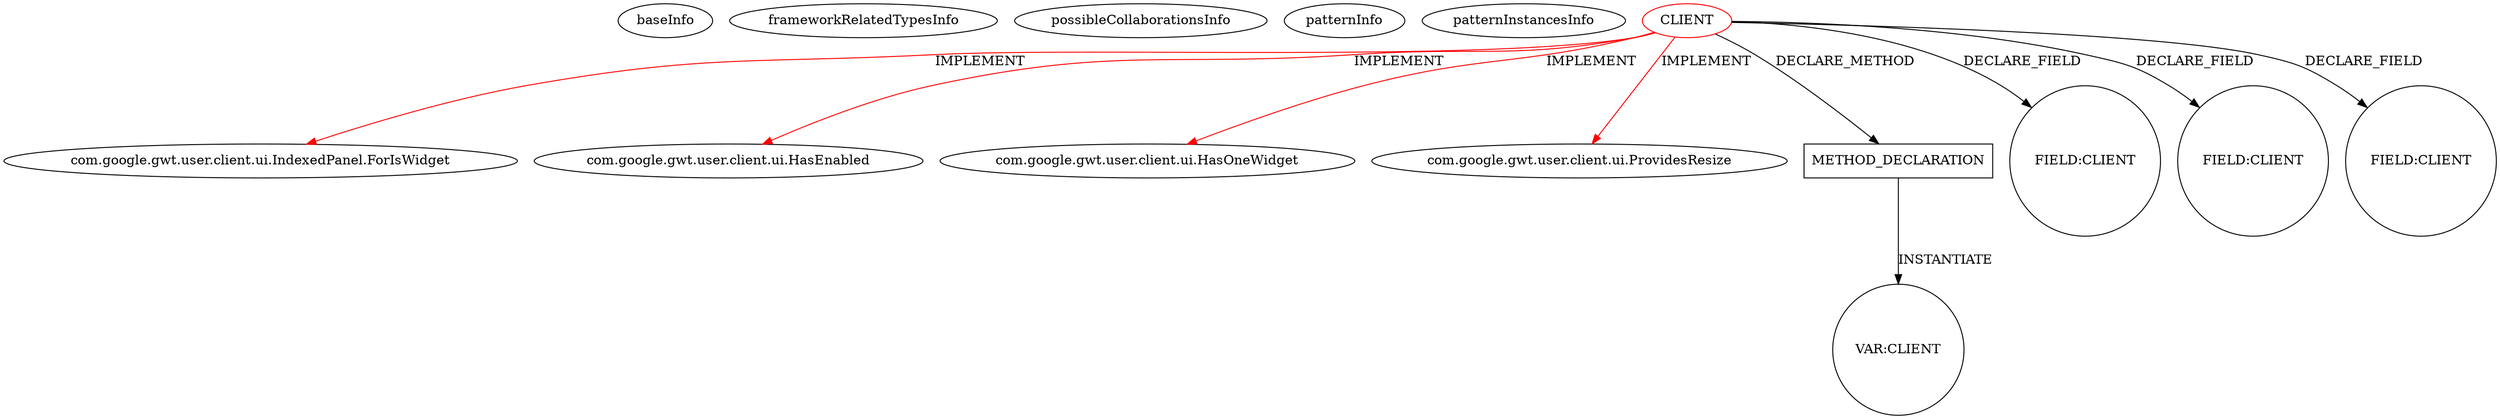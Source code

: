 digraph {
baseInfo[graphId=782,category="pattern",isAnonymous=false,possibleRelation=false]
frameworkRelatedTypesInfo[0="com.google.gwt.user.client.ui.ProvidesResize",1="com.google.gwt.user.client.ui.HasEnabled",2="com.google.gwt.user.client.ui.HasOneWidget",3="com.google.gwt.user.client.ui.IndexedPanel.ForIsWidget"]
possibleCollaborationsInfo[]
patternInfo[frequency=2.0,patternRootClient=0]
patternInstancesInfo[0="kospiotr-gwt-layout-designer~/kospiotr-gwt-layout-designer/gwt-layout-designer-master/src/main/java/pl/pkosmowski/gxtshowcase/client/MainPanel.java~MainPanel~3417",1="rdomingonl-layoutTest~/rdomingonl-layoutTest/layoutTest-master/src/main/java/nl/tc/rd/exp/layouttest/client/mvp/view/WidgetDesignerView.java~WidgetDesignerView~4344"]
5[label="com.google.gwt.user.client.ui.IndexedPanel.ForIsWidget",vertexType="FRAMEWORK_INTERFACE_TYPE",isFrameworkType=false]
0[label="CLIENT",vertexType="ROOT_CLIENT_CLASS_DECLARATION",isFrameworkType=false,color=red]
3[label="com.google.gwt.user.client.ui.HasEnabled",vertexType="FRAMEWORK_INTERFACE_TYPE",isFrameworkType=false]
8[label="com.google.gwt.user.client.ui.HasOneWidget",vertexType="FRAMEWORK_INTERFACE_TYPE",isFrameworkType=false]
7[label="com.google.gwt.user.client.ui.ProvidesResize",vertexType="FRAMEWORK_INTERFACE_TYPE",isFrameworkType=false]
55[label="METHOD_DECLARATION",vertexType="CLIENT_METHOD_DECLARATION",isFrameworkType=false,shape=box]
64[label="VAR:CLIENT",vertexType="VARIABLE_EXPRESION",isFrameworkType=false,shape=circle]
9[label="FIELD:CLIENT",vertexType="FIELD_DECLARATION",isFrameworkType=false,shape=circle]
19[label="FIELD:CLIENT",vertexType="FIELD_DECLARATION",isFrameworkType=false,shape=circle]
46[label="FIELD:CLIENT",vertexType="FIELD_DECLARATION",isFrameworkType=false,shape=circle]
0->7[label="IMPLEMENT",color=red]
0->3[label="IMPLEMENT",color=red]
0->8[label="IMPLEMENT",color=red]
0->19[label="DECLARE_FIELD"]
0->46[label="DECLARE_FIELD"]
0->5[label="IMPLEMENT",color=red]
0->55[label="DECLARE_METHOD"]
0->9[label="DECLARE_FIELD"]
55->64[label="INSTANTIATE"]
}
